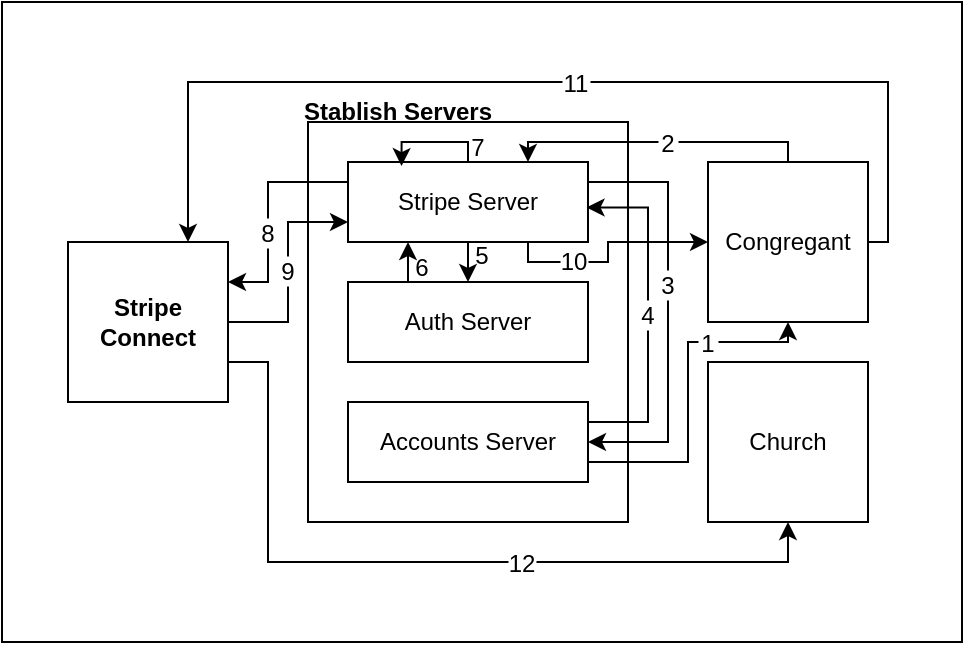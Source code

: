 <mxfile version="24.7.7">
  <diagram name="Page-1" id="OYBKF8mDdiaotXCiKX5Q">
    <mxGraphModel dx="800" dy="425" grid="1" gridSize="10" guides="1" tooltips="1" connect="1" arrows="1" fold="1" page="1" pageScale="1" pageWidth="10000" pageHeight="10000" math="0" shadow="0">
      <root>
        <mxCell id="0" />
        <mxCell id="1" parent="0" />
        <mxCell id="N4-_d5jRV3n-INI8hBD9-41" value="" style="rounded=0;whiteSpace=wrap;html=1;" vertex="1" parent="1">
          <mxGeometry x="207" y="80" width="480" height="320" as="geometry" />
        </mxCell>
        <mxCell id="N4-_d5jRV3n-INI8hBD9-33" style="edgeStyle=orthogonalEdgeStyle;rounded=0;orthogonalLoop=1;jettySize=auto;html=1;exitX=1;exitY=0.75;exitDx=0;exitDy=0;entryX=0.5;entryY=1;entryDx=0;entryDy=0;" edge="1" parent="1" source="N4-_d5jRV3n-INI8hBD9-1" target="N4-_d5jRV3n-INI8hBD9-9">
          <mxGeometry relative="1" as="geometry">
            <Array as="points">
              <mxPoint x="340" y="260" />
              <mxPoint x="340" y="360" />
              <mxPoint x="600" y="360" />
            </Array>
          </mxGeometry>
        </mxCell>
        <mxCell id="N4-_d5jRV3n-INI8hBD9-1" value="" style="rounded=0;whiteSpace=wrap;html=1;" vertex="1" parent="1">
          <mxGeometry x="240" y="200" width="80" height="80" as="geometry" />
        </mxCell>
        <mxCell id="N4-_d5jRV3n-INI8hBD9-2" value="Stripe&lt;div&gt;Connect&lt;/div&gt;" style="text;html=1;align=center;verticalAlign=middle;whiteSpace=wrap;rounded=0;fontStyle=1" vertex="1" parent="1">
          <mxGeometry x="250" y="225" width="60" height="30" as="geometry" />
        </mxCell>
        <mxCell id="N4-_d5jRV3n-INI8hBD9-4" value="" style="rounded=0;whiteSpace=wrap;html=1;" vertex="1" parent="1">
          <mxGeometry x="360" y="140" width="160" height="200" as="geometry" />
        </mxCell>
        <mxCell id="N4-_d5jRV3n-INI8hBD9-5" value="Stablish Servers" style="text;html=1;align=center;verticalAlign=middle;whiteSpace=wrap;rounded=0;fontStyle=1" vertex="1" parent="1">
          <mxGeometry x="350" y="120" width="110" height="30" as="geometry" />
        </mxCell>
        <mxCell id="N4-_d5jRV3n-INI8hBD9-15" style="edgeStyle=orthogonalEdgeStyle;rounded=0;orthogonalLoop=1;jettySize=auto;html=1;exitX=1;exitY=0.5;exitDx=0;exitDy=0;entryX=1;entryY=0.5;entryDx=0;entryDy=0;" edge="1" parent="1" target="N4-_d5jRV3n-INI8hBD9-8">
          <mxGeometry relative="1" as="geometry">
            <mxPoint x="500" y="170.01" as="sourcePoint" />
            <mxPoint x="500" y="290.01" as="targetPoint" />
            <Array as="points">
              <mxPoint x="540" y="170" />
              <mxPoint x="540" y="300" />
            </Array>
          </mxGeometry>
        </mxCell>
        <mxCell id="N4-_d5jRV3n-INI8hBD9-17" style="edgeStyle=orthogonalEdgeStyle;rounded=0;orthogonalLoop=1;jettySize=auto;html=1;exitX=0.5;exitY=1;exitDx=0;exitDy=0;entryX=0.5;entryY=0;entryDx=0;entryDy=0;" edge="1" parent="1" source="N4-_d5jRV3n-INI8hBD9-6" target="N4-_d5jRV3n-INI8hBD9-7">
          <mxGeometry relative="1" as="geometry" />
        </mxCell>
        <mxCell id="N4-_d5jRV3n-INI8hBD9-36" style="edgeStyle=orthogonalEdgeStyle;rounded=0;orthogonalLoop=1;jettySize=auto;html=1;exitX=0.75;exitY=1;exitDx=0;exitDy=0;entryX=0;entryY=0.5;entryDx=0;entryDy=0;" edge="1" parent="1" source="N4-_d5jRV3n-INI8hBD9-6" target="N4-_d5jRV3n-INI8hBD9-10">
          <mxGeometry relative="1" as="geometry">
            <Array as="points">
              <mxPoint x="470" y="210" />
              <mxPoint x="510" y="210" />
              <mxPoint x="510" y="200" />
            </Array>
          </mxGeometry>
        </mxCell>
        <mxCell id="N4-_d5jRV3n-INI8hBD9-6" value="Stripe Server" style="rounded=0;whiteSpace=wrap;html=1;" vertex="1" parent="1">
          <mxGeometry x="380" y="160" width="120" height="40" as="geometry" />
        </mxCell>
        <mxCell id="N4-_d5jRV3n-INI8hBD9-18" style="edgeStyle=orthogonalEdgeStyle;rounded=0;orthogonalLoop=1;jettySize=auto;html=1;exitX=0.25;exitY=0;exitDx=0;exitDy=0;entryX=0.25;entryY=1;entryDx=0;entryDy=0;" edge="1" parent="1" source="N4-_d5jRV3n-INI8hBD9-7" target="N4-_d5jRV3n-INI8hBD9-6">
          <mxGeometry relative="1" as="geometry" />
        </mxCell>
        <mxCell id="N4-_d5jRV3n-INI8hBD9-7" value="Auth Server" style="rounded=0;whiteSpace=wrap;html=1;" vertex="1" parent="1">
          <mxGeometry x="380" y="220" width="120" height="40" as="geometry" />
        </mxCell>
        <mxCell id="N4-_d5jRV3n-INI8hBD9-11" style="edgeStyle=orthogonalEdgeStyle;rounded=0;orthogonalLoop=1;jettySize=auto;html=1;exitX=1;exitY=0.5;exitDx=0;exitDy=0;entryX=0.5;entryY=1;entryDx=0;entryDy=0;" edge="1" parent="1" source="N4-_d5jRV3n-INI8hBD9-8" target="N4-_d5jRV3n-INI8hBD9-10">
          <mxGeometry relative="1" as="geometry">
            <Array as="points">
              <mxPoint x="500" y="310" />
              <mxPoint x="550" y="310" />
              <mxPoint x="550" y="250" />
              <mxPoint x="600" y="250" />
            </Array>
          </mxGeometry>
        </mxCell>
        <mxCell id="N4-_d5jRV3n-INI8hBD9-8" value="Accounts Server" style="rounded=0;whiteSpace=wrap;html=1;" vertex="1" parent="1">
          <mxGeometry x="380" y="280" width="120" height="40" as="geometry" />
        </mxCell>
        <mxCell id="N4-_d5jRV3n-INI8hBD9-9" value="Church" style="rounded=0;whiteSpace=wrap;html=1;" vertex="1" parent="1">
          <mxGeometry x="560" y="260" width="80" height="80" as="geometry" />
        </mxCell>
        <mxCell id="N4-_d5jRV3n-INI8hBD9-13" style="edgeStyle=orthogonalEdgeStyle;rounded=0;orthogonalLoop=1;jettySize=auto;html=1;exitX=0.5;exitY=0;exitDx=0;exitDy=0;entryX=0.75;entryY=0;entryDx=0;entryDy=0;" edge="1" parent="1" source="N4-_d5jRV3n-INI8hBD9-10" target="N4-_d5jRV3n-INI8hBD9-6">
          <mxGeometry relative="1" as="geometry">
            <Array as="points">
              <mxPoint x="600" y="150" />
              <mxPoint x="470" y="150" />
            </Array>
          </mxGeometry>
        </mxCell>
        <mxCell id="N4-_d5jRV3n-INI8hBD9-37" style="edgeStyle=orthogonalEdgeStyle;rounded=0;orthogonalLoop=1;jettySize=auto;html=1;exitX=1;exitY=0.5;exitDx=0;exitDy=0;entryX=0.75;entryY=0;entryDx=0;entryDy=0;" edge="1" parent="1" source="N4-_d5jRV3n-INI8hBD9-10" target="N4-_d5jRV3n-INI8hBD9-1">
          <mxGeometry relative="1" as="geometry">
            <Array as="points">
              <mxPoint x="650" y="200" />
              <mxPoint x="650" y="120" />
              <mxPoint x="300" y="120" />
            </Array>
          </mxGeometry>
        </mxCell>
        <mxCell id="N4-_d5jRV3n-INI8hBD9-10" value="Congregant" style="rounded=0;whiteSpace=wrap;html=1;" vertex="1" parent="1">
          <mxGeometry x="560" y="160" width="80" height="80" as="geometry" />
        </mxCell>
        <mxCell id="N4-_d5jRV3n-INI8hBD9-16" style="edgeStyle=orthogonalEdgeStyle;rounded=0;orthogonalLoop=1;jettySize=auto;html=1;exitX=1;exitY=0.25;exitDx=0;exitDy=0;entryX=0.994;entryY=0.568;entryDx=0;entryDy=0;entryPerimeter=0;" edge="1" parent="1" source="N4-_d5jRV3n-INI8hBD9-8" target="N4-_d5jRV3n-INI8hBD9-6">
          <mxGeometry relative="1" as="geometry">
            <Array as="points">
              <mxPoint x="530" y="290" />
              <mxPoint x="530" y="183" />
            </Array>
          </mxGeometry>
        </mxCell>
        <mxCell id="N4-_d5jRV3n-INI8hBD9-19" style="edgeStyle=orthogonalEdgeStyle;rounded=0;orthogonalLoop=1;jettySize=auto;html=1;exitX=0.5;exitY=0;exitDx=0;exitDy=0;entryX=0.223;entryY=0.051;entryDx=0;entryDy=0;entryPerimeter=0;" edge="1" parent="1" source="N4-_d5jRV3n-INI8hBD9-6" target="N4-_d5jRV3n-INI8hBD9-6">
          <mxGeometry relative="1" as="geometry">
            <Array as="points">
              <mxPoint x="440" y="150" />
              <mxPoint x="407" y="150" />
            </Array>
          </mxGeometry>
        </mxCell>
        <mxCell id="N4-_d5jRV3n-INI8hBD9-20" style="edgeStyle=orthogonalEdgeStyle;rounded=0;orthogonalLoop=1;jettySize=auto;html=1;exitX=0;exitY=0.25;exitDx=0;exitDy=0;entryX=1;entryY=0.25;entryDx=0;entryDy=0;" edge="1" parent="1" source="N4-_d5jRV3n-INI8hBD9-6" target="N4-_d5jRV3n-INI8hBD9-1">
          <mxGeometry relative="1" as="geometry">
            <Array as="points">
              <mxPoint x="340" y="170" />
              <mxPoint x="340" y="220" />
            </Array>
          </mxGeometry>
        </mxCell>
        <mxCell id="N4-_d5jRV3n-INI8hBD9-21" value="3" style="text;html=1;align=center;verticalAlign=middle;whiteSpace=wrap;rounded=1;strokeWidth=0;fillColor=#FFFFFF;fontColor=#000000;strokeColor=none;" vertex="1" parent="1">
          <mxGeometry x="535" y="214" width="10" height="15" as="geometry" />
        </mxCell>
        <mxCell id="N4-_d5jRV3n-INI8hBD9-25" value="4" style="text;html=1;align=center;verticalAlign=middle;whiteSpace=wrap;rounded=1;strokeWidth=0;fillColor=#FFFFFF;fontColor=#000000;strokeColor=none;" vertex="1" parent="1">
          <mxGeometry x="525" y="229" width="10" height="15" as="geometry" />
        </mxCell>
        <mxCell id="N4-_d5jRV3n-INI8hBD9-26" value="5" style="text;html=1;align=center;verticalAlign=middle;whiteSpace=wrap;rounded=0;strokeWidth=0;fillColor=none;" vertex="1" parent="1">
          <mxGeometry x="442" y="199" width="10" height="15" as="geometry" />
        </mxCell>
        <mxCell id="N4-_d5jRV3n-INI8hBD9-27" value="6" style="text;html=1;align=center;verticalAlign=middle;whiteSpace=wrap;rounded=0;strokeWidth=0;fillColor=none;" vertex="1" parent="1">
          <mxGeometry x="412" y="205" width="10" height="15" as="geometry" />
        </mxCell>
        <mxCell id="N4-_d5jRV3n-INI8hBD9-28" value="1" style="text;html=1;align=center;verticalAlign=middle;whiteSpace=wrap;rounded=1;strokeWidth=0;fillColor=#FFFFFF;fontColor=#000000;strokeColor=none;" vertex="1" parent="1">
          <mxGeometry x="555" y="243" width="10" height="15" as="geometry" />
        </mxCell>
        <mxCell id="N4-_d5jRV3n-INI8hBD9-29" value="2" style="text;html=1;align=center;verticalAlign=middle;whiteSpace=wrap;rounded=1;strokeWidth=0;fillColor=#FFFFFF;fontColor=#000000;strokeColor=none;" vertex="1" parent="1">
          <mxGeometry x="535" y="143" width="10" height="15" as="geometry" />
        </mxCell>
        <mxCell id="N4-_d5jRV3n-INI8hBD9-31" value="7" style="text;html=1;align=center;verticalAlign=middle;whiteSpace=wrap;rounded=1;strokeWidth=0;fillColor=none;" vertex="1" parent="1">
          <mxGeometry x="440" y="145" width="10" height="15" as="geometry" />
        </mxCell>
        <mxCell id="N4-_d5jRV3n-INI8hBD9-32" value="8" style="text;html=1;align=center;verticalAlign=middle;whiteSpace=wrap;rounded=1;strokeWidth=0;fillColor=#FFFFFF;fontColor=#000000;strokeColor=none;" vertex="1" parent="1">
          <mxGeometry x="335" y="188" width="10" height="15" as="geometry" />
        </mxCell>
        <mxCell id="N4-_d5jRV3n-INI8hBD9-34" style="edgeStyle=orthogonalEdgeStyle;rounded=0;orthogonalLoop=1;jettySize=auto;html=1;exitX=1;exitY=0.5;exitDx=0;exitDy=0;entryX=0;entryY=0.75;entryDx=0;entryDy=0;" edge="1" parent="1" source="N4-_d5jRV3n-INI8hBD9-1" target="N4-_d5jRV3n-INI8hBD9-6">
          <mxGeometry relative="1" as="geometry" />
        </mxCell>
        <mxCell id="N4-_d5jRV3n-INI8hBD9-35" value="9" style="text;html=1;align=center;verticalAlign=middle;whiteSpace=wrap;rounded=1;strokeWidth=0;fillColor=#FFFFFF;fontColor=#000000;strokeColor=none;" vertex="1" parent="1">
          <mxGeometry x="345" y="207" width="10" height="15" as="geometry" />
        </mxCell>
        <mxCell id="N4-_d5jRV3n-INI8hBD9-38" value="10" style="text;html=1;align=center;verticalAlign=middle;whiteSpace=wrap;rounded=1;strokeWidth=0;fillColor=#FFFFFF;fontColor=#000000;strokeColor=none;glass=0;shadow=0;" vertex="1" parent="1">
          <mxGeometry x="486" y="202" width="14" height="15" as="geometry" />
        </mxCell>
        <mxCell id="N4-_d5jRV3n-INI8hBD9-39" value="11" style="text;html=1;align=center;verticalAlign=middle;whiteSpace=wrap;rounded=1;strokeWidth=0;fillColor=#FFFFFF;fontColor=#000000;strokeColor=none;glass=0;shadow=0;" vertex="1" parent="1">
          <mxGeometry x="487" y="113" width="14" height="15" as="geometry" />
        </mxCell>
        <mxCell id="N4-_d5jRV3n-INI8hBD9-40" value="12" style="text;html=1;align=center;verticalAlign=middle;whiteSpace=wrap;rounded=1;strokeWidth=0;fillColor=#FFFFFF;fontColor=#000000;strokeColor=none;glass=0;shadow=0;" vertex="1" parent="1">
          <mxGeometry x="460" y="353" width="14" height="15" as="geometry" />
        </mxCell>
      </root>
    </mxGraphModel>
  </diagram>
</mxfile>
